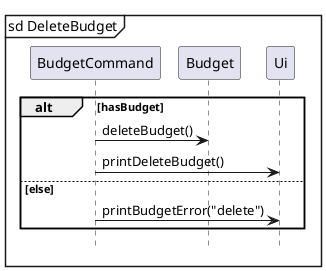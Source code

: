 @startuml

mainframe sd DeleteBudget
participant BudgetCommand
participant Budget
participant Ui

alt hasBudget
    BudgetCommand -> Budget: deleteBudget()
    BudgetCommand -> Ui: printDeleteBudget()
else else
    BudgetCommand -> Ui: printBudgetError("delete")
end

hide footbox
@enduml